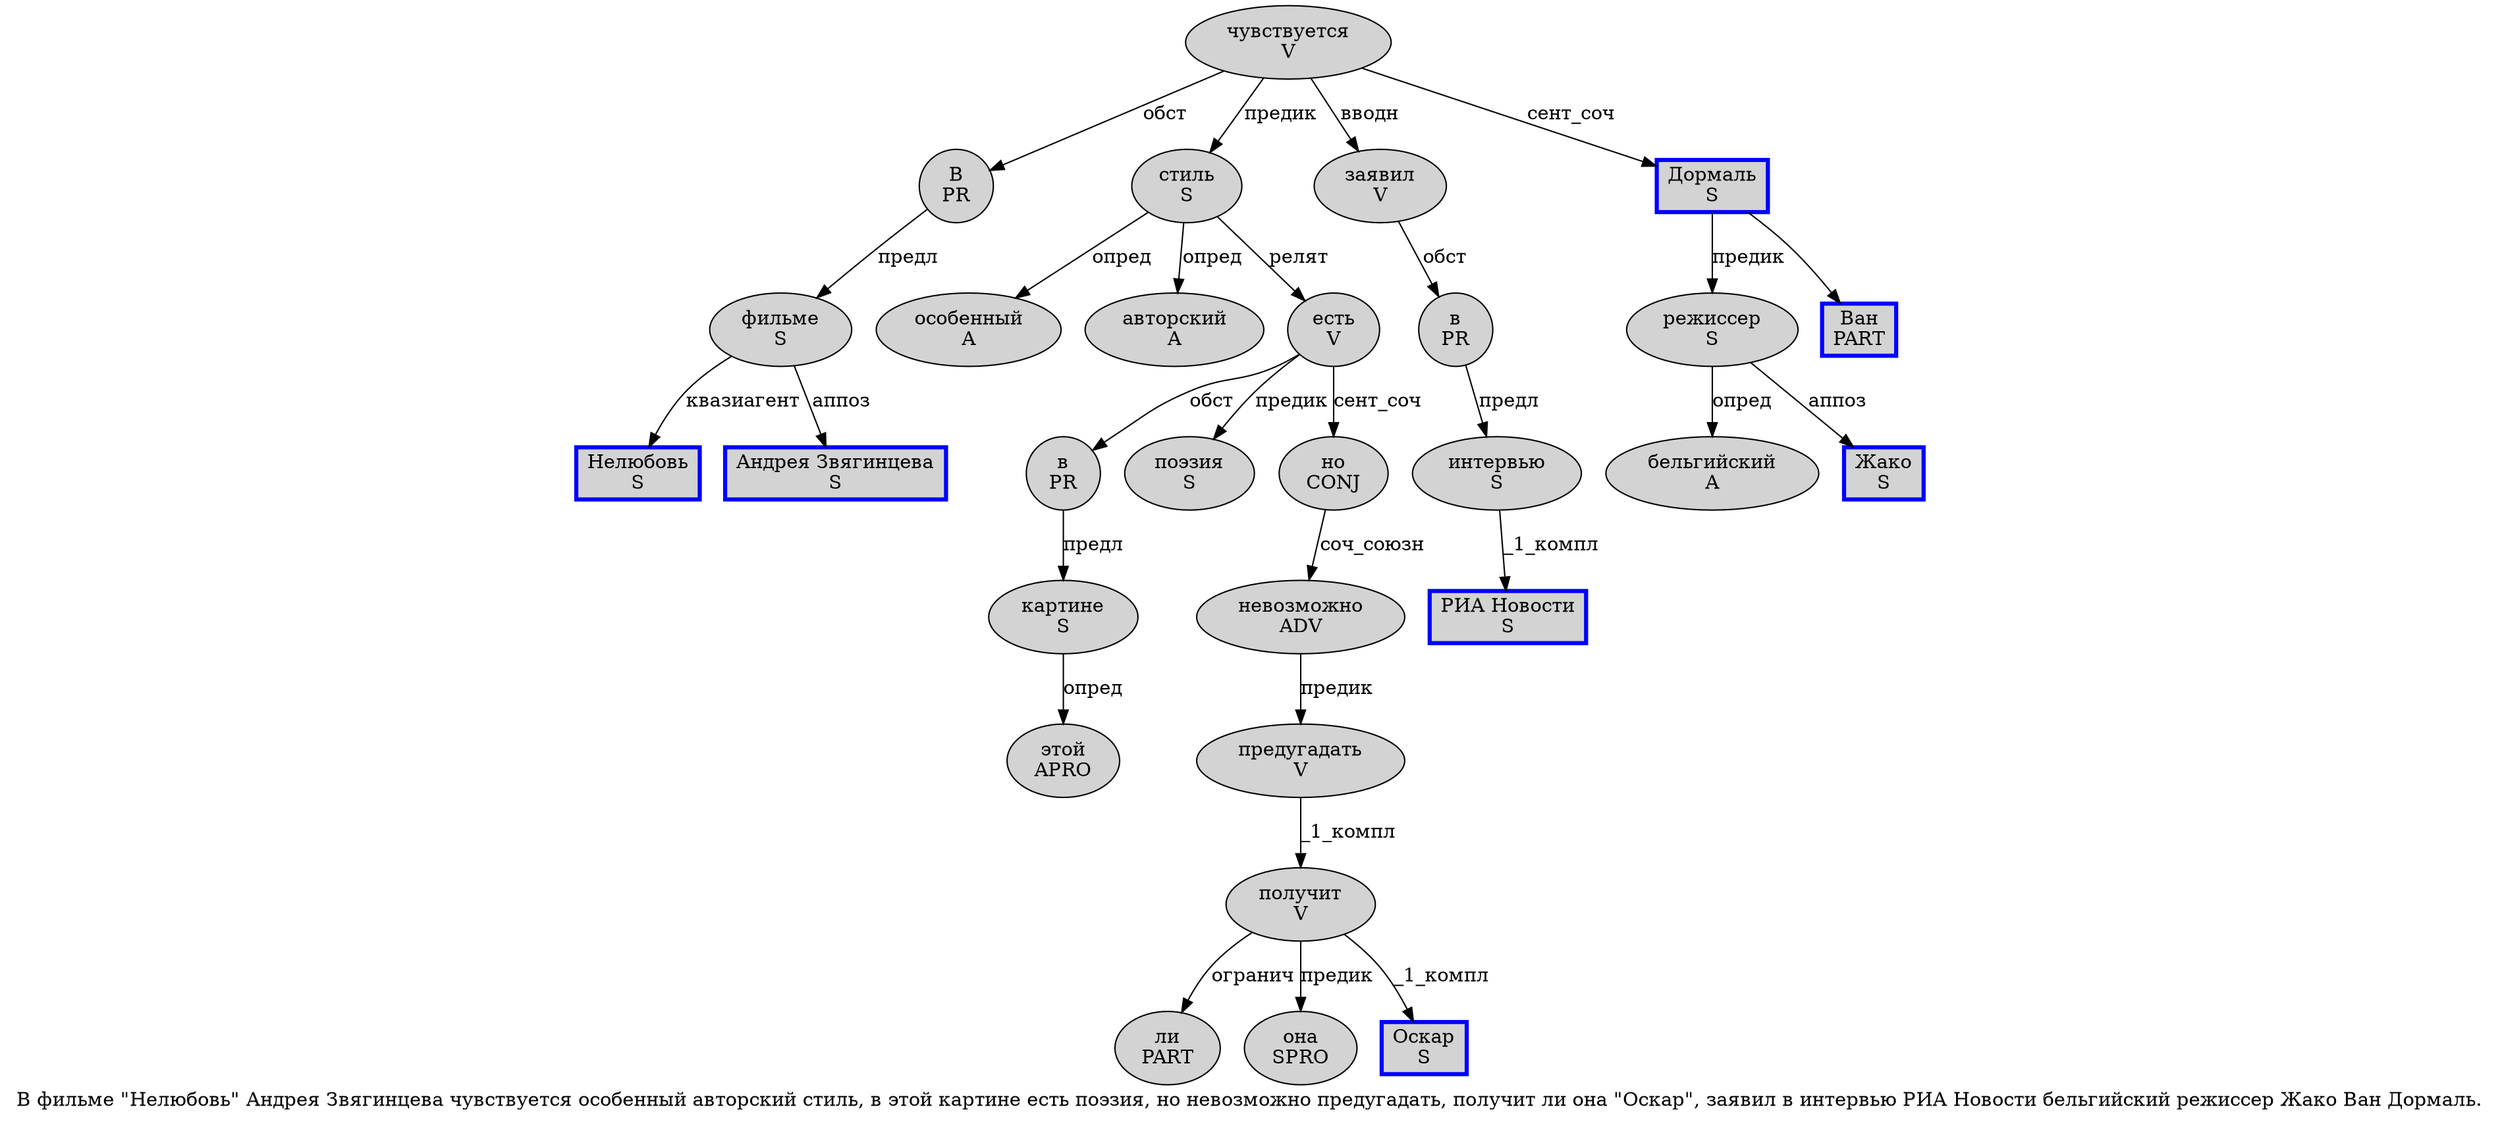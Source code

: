 digraph SENTENCE_1614 {
	graph [label="В фильме \"Нелюбовь\" Андрея Звягинцева чувствуется особенный авторский стиль, в этой картине есть поэзия, но невозможно предугадать, получит ли она \"Оскар\", заявил в интервью РИА Новости бельгийский режиссер Жако Ван Дормаль."]
	node [style=filled]
		0 [label="В
PR" color="" fillcolor=lightgray penwidth=1 shape=ellipse]
		1 [label="фильме
S" color="" fillcolor=lightgray penwidth=1 shape=ellipse]
		3 [label="Нелюбовь
S" color=blue fillcolor=lightgray penwidth=3 shape=box]
		5 [label="Андрея Звягинцева
S" color=blue fillcolor=lightgray penwidth=3 shape=box]
		6 [label="чувствуется
V" color="" fillcolor=lightgray penwidth=1 shape=ellipse]
		7 [label="особенный
A" color="" fillcolor=lightgray penwidth=1 shape=ellipse]
		8 [label="авторский
A" color="" fillcolor=lightgray penwidth=1 shape=ellipse]
		9 [label="стиль
S" color="" fillcolor=lightgray penwidth=1 shape=ellipse]
		11 [label="в
PR" color="" fillcolor=lightgray penwidth=1 shape=ellipse]
		12 [label="этой
APRO" color="" fillcolor=lightgray penwidth=1 shape=ellipse]
		13 [label="картине
S" color="" fillcolor=lightgray penwidth=1 shape=ellipse]
		14 [label="есть
V" color="" fillcolor=lightgray penwidth=1 shape=ellipse]
		15 [label="поэзия
S" color="" fillcolor=lightgray penwidth=1 shape=ellipse]
		17 [label="но
CONJ" color="" fillcolor=lightgray penwidth=1 shape=ellipse]
		18 [label="невозможно
ADV" color="" fillcolor=lightgray penwidth=1 shape=ellipse]
		19 [label="предугадать
V" color="" fillcolor=lightgray penwidth=1 shape=ellipse]
		21 [label="получит
V" color="" fillcolor=lightgray penwidth=1 shape=ellipse]
		22 [label="ли
PART" color="" fillcolor=lightgray penwidth=1 shape=ellipse]
		23 [label="она
SPRO" color="" fillcolor=lightgray penwidth=1 shape=ellipse]
		25 [label="Оскар
S" color=blue fillcolor=lightgray penwidth=3 shape=box]
		28 [label="заявил
V" color="" fillcolor=lightgray penwidth=1 shape=ellipse]
		29 [label="в
PR" color="" fillcolor=lightgray penwidth=1 shape=ellipse]
		30 [label="интервью
S" color="" fillcolor=lightgray penwidth=1 shape=ellipse]
		31 [label="РИА Новости
S" color=blue fillcolor=lightgray penwidth=3 shape=box]
		32 [label="бельгийский
A" color="" fillcolor=lightgray penwidth=1 shape=ellipse]
		33 [label="режиссер
S" color="" fillcolor=lightgray penwidth=1 shape=ellipse]
		34 [label="Жако
S" color=blue fillcolor=lightgray penwidth=3 shape=box]
		35 [label="Ван
PART" color=blue fillcolor=lightgray penwidth=3 shape=box]
		36 [label="Дормаль
S" color=blue fillcolor=lightgray penwidth=3 shape=box]
			28 -> 29 [label="обст"]
			1 -> 3 [label="квазиагент"]
			1 -> 5 [label="аппоз"]
			18 -> 19 [label="предик"]
			21 -> 22 [label="огранич"]
			21 -> 23 [label="предик"]
			21 -> 25 [label="_1_компл"]
			11 -> 13 [label="предл"]
			0 -> 1 [label="предл"]
			30 -> 31 [label="_1_компл"]
			14 -> 11 [label="обст"]
			14 -> 15 [label="предик"]
			14 -> 17 [label="сент_соч"]
			13 -> 12 [label="опред"]
			33 -> 32 [label="опред"]
			33 -> 34 [label="аппоз"]
			9 -> 7 [label="опред"]
			9 -> 8 [label="опред"]
			9 -> 14 [label="релят"]
			19 -> 21 [label="_1_компл"]
			17 -> 18 [label="соч_союзн"]
			36 -> 33 [label="предик"]
			36 -> 35
			29 -> 30 [label="предл"]
			6 -> 0 [label="обст"]
			6 -> 9 [label="предик"]
			6 -> 28 [label="вводн"]
			6 -> 36 [label="сент_соч"]
}